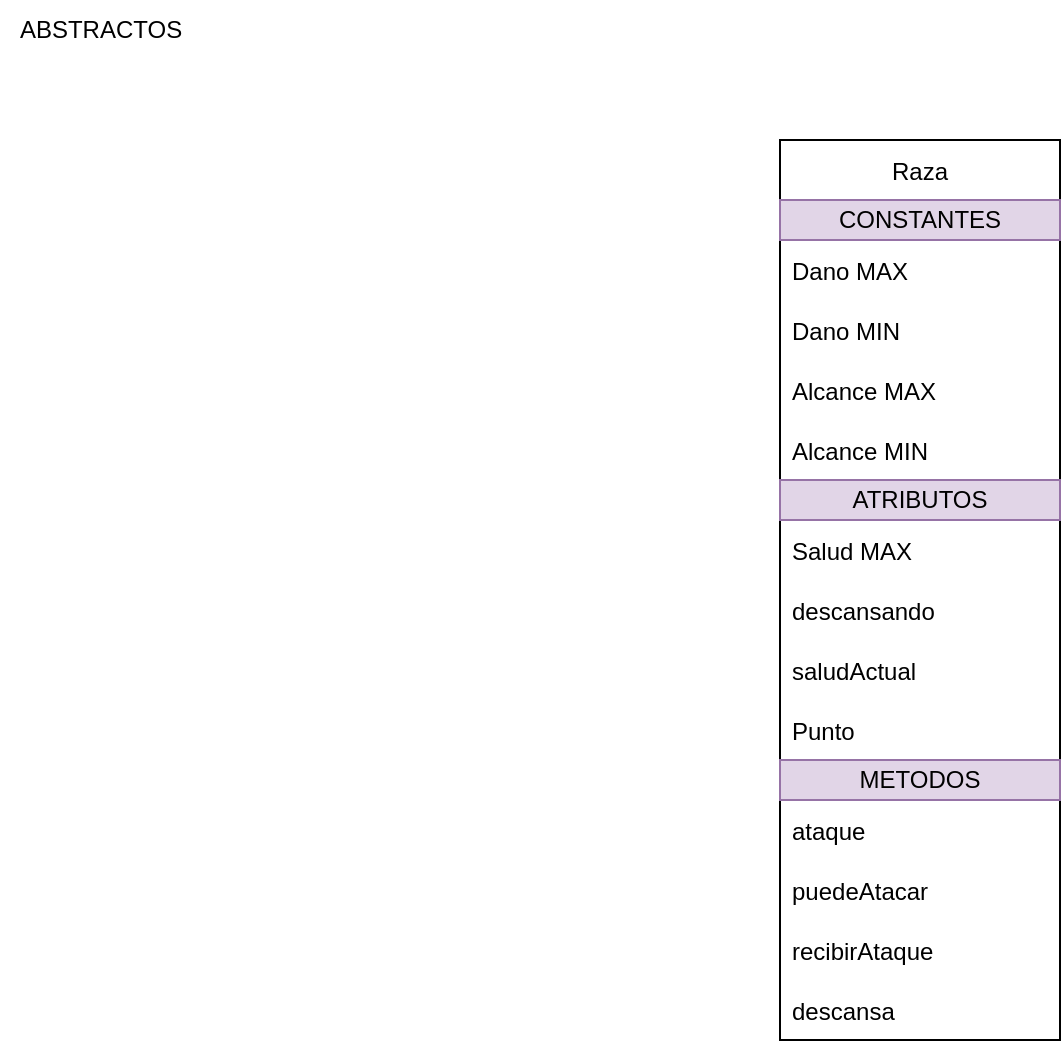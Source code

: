 <mxfile version="20.3.0" type="device"><diagram id="1JFkQ-INDoDuFfiUryZc" name="Page-1"><mxGraphModel dx="674" dy="857" grid="1" gridSize="10" guides="1" tooltips="1" connect="1" arrows="1" fold="1" page="1" pageScale="1" pageWidth="4681" pageHeight="3300" math="0" shadow="0"><root><mxCell id="0"/><mxCell id="1" parent="0"/><mxCell id="beh3Xao4Rw0M42-zr8fE-1" value="Raza" style="swimlane;fontStyle=0;childLayout=stackLayout;horizontal=1;startSize=30;horizontalStack=0;resizeParent=1;resizeParentMax=0;resizeLast=0;collapsible=1;marginBottom=0;" vertex="1" parent="1"><mxGeometry x="680" y="80" width="140" height="450" as="geometry"/></mxCell><mxCell id="beh3Xao4Rw0M42-zr8fE-15" value="CONSTANTES" style="rounded=0;whiteSpace=wrap;html=1;fillColor=#e1d5e7;strokeColor=#9673a6;" vertex="1" parent="beh3Xao4Rw0M42-zr8fE-1"><mxGeometry y="30" width="140" height="20" as="geometry"/></mxCell><mxCell id="beh3Xao4Rw0M42-zr8fE-8" value="Dano MAX" style="text;strokeColor=none;fillColor=none;align=left;verticalAlign=middle;spacingLeft=4;spacingRight=4;overflow=hidden;points=[[0,0.5],[1,0.5]];portConstraint=eastwest;rotatable=0;" vertex="1" parent="beh3Xao4Rw0M42-zr8fE-1"><mxGeometry y="50" width="140" height="30" as="geometry"/></mxCell><mxCell id="beh3Xao4Rw0M42-zr8fE-9" value="Dano MIN" style="text;strokeColor=none;fillColor=none;align=left;verticalAlign=middle;spacingLeft=4;spacingRight=4;overflow=hidden;points=[[0,0.5],[1,0.5]];portConstraint=eastwest;rotatable=0;" vertex="1" parent="beh3Xao4Rw0M42-zr8fE-1"><mxGeometry y="80" width="140" height="30" as="geometry"/></mxCell><mxCell id="beh3Xao4Rw0M42-zr8fE-19" value="Alcance MAX" style="text;strokeColor=none;fillColor=none;align=left;verticalAlign=middle;spacingLeft=4;spacingRight=4;overflow=hidden;points=[[0,0.5],[1,0.5]];portConstraint=eastwest;rotatable=0;" vertex="1" parent="beh3Xao4Rw0M42-zr8fE-1"><mxGeometry y="110" width="140" height="30" as="geometry"/></mxCell><mxCell id="beh3Xao4Rw0M42-zr8fE-20" value="Alcance MIN" style="text;strokeColor=none;fillColor=none;align=left;verticalAlign=middle;spacingLeft=4;spacingRight=4;overflow=hidden;points=[[0,0.5],[1,0.5]];portConstraint=eastwest;rotatable=0;" vertex="1" parent="beh3Xao4Rw0M42-zr8fE-1"><mxGeometry y="140" width="140" height="30" as="geometry"/></mxCell><mxCell id="beh3Xao4Rw0M42-zr8fE-14" value="ATRIBUTOS" style="rounded=0;whiteSpace=wrap;html=1;fillColor=#e1d5e7;strokeColor=#9673a6;" vertex="1" parent="beh3Xao4Rw0M42-zr8fE-1"><mxGeometry y="170" width="140" height="20" as="geometry"/></mxCell><mxCell id="beh3Xao4Rw0M42-zr8fE-2" value="Salud MAX" style="text;strokeColor=none;fillColor=none;align=left;verticalAlign=middle;spacingLeft=4;spacingRight=4;overflow=hidden;points=[[0,0.5],[1,0.5]];portConstraint=eastwest;rotatable=0;" vertex="1" parent="beh3Xao4Rw0M42-zr8fE-1"><mxGeometry y="190" width="140" height="30" as="geometry"/></mxCell><mxCell id="beh3Xao4Rw0M42-zr8fE-3" value="descansando" style="text;strokeColor=none;fillColor=none;align=left;verticalAlign=middle;spacingLeft=4;spacingRight=4;overflow=hidden;points=[[0,0.5],[1,0.5]];portConstraint=eastwest;rotatable=0;" vertex="1" parent="beh3Xao4Rw0M42-zr8fE-1"><mxGeometry y="220" width="140" height="30" as="geometry"/></mxCell><mxCell id="beh3Xao4Rw0M42-zr8fE-18" value="saludActual" style="text;strokeColor=none;fillColor=none;align=left;verticalAlign=middle;spacingLeft=4;spacingRight=4;overflow=hidden;points=[[0,0.5],[1,0.5]];portConstraint=eastwest;rotatable=0;" vertex="1" parent="beh3Xao4Rw0M42-zr8fE-1"><mxGeometry y="250" width="140" height="30" as="geometry"/></mxCell><mxCell id="beh3Xao4Rw0M42-zr8fE-21" value="Punto" style="text;strokeColor=none;fillColor=none;align=left;verticalAlign=middle;spacingLeft=4;spacingRight=4;overflow=hidden;points=[[0,0.5],[1,0.5]];portConstraint=eastwest;rotatable=0;" vertex="1" parent="beh3Xao4Rw0M42-zr8fE-1"><mxGeometry y="280" width="140" height="30" as="geometry"/></mxCell><mxCell id="beh3Xao4Rw0M42-zr8fE-16" value="METODOS" style="rounded=0;whiteSpace=wrap;html=1;fillColor=#e1d5e7;strokeColor=#9673a6;" vertex="1" parent="beh3Xao4Rw0M42-zr8fE-1"><mxGeometry y="310" width="140" height="20" as="geometry"/></mxCell><mxCell id="beh3Xao4Rw0M42-zr8fE-6" value="ataque" style="text;strokeColor=none;fillColor=none;align=left;verticalAlign=middle;spacingLeft=4;spacingRight=4;overflow=hidden;points=[[0,0.5],[1,0.5]];portConstraint=eastwest;rotatable=0;" vertex="1" parent="beh3Xao4Rw0M42-zr8fE-1"><mxGeometry y="330" width="140" height="30" as="geometry"/></mxCell><mxCell id="beh3Xao4Rw0M42-zr8fE-10" value="puedeAtacar" style="text;strokeColor=none;fillColor=none;align=left;verticalAlign=middle;spacingLeft=4;spacingRight=4;overflow=hidden;points=[[0,0.5],[1,0.5]];portConstraint=eastwest;rotatable=0;" vertex="1" parent="beh3Xao4Rw0M42-zr8fE-1"><mxGeometry y="360" width="140" height="30" as="geometry"/></mxCell><mxCell id="beh3Xao4Rw0M42-zr8fE-7" value="recibirAtaque" style="text;strokeColor=none;fillColor=none;align=left;verticalAlign=middle;spacingLeft=4;spacingRight=4;overflow=hidden;points=[[0,0.5],[1,0.5]];portConstraint=eastwest;rotatable=0;" vertex="1" parent="beh3Xao4Rw0M42-zr8fE-1"><mxGeometry y="390" width="140" height="30" as="geometry"/></mxCell><mxCell id="beh3Xao4Rw0M42-zr8fE-4" value="descansa" style="text;strokeColor=none;fillColor=none;align=left;verticalAlign=middle;spacingLeft=4;spacingRight=4;overflow=hidden;points=[[0,0.5],[1,0.5]];portConstraint=eastwest;rotatable=0;" vertex="1" parent="beh3Xao4Rw0M42-zr8fE-1"><mxGeometry y="420" width="140" height="30" as="geometry"/></mxCell><mxCell id="beh3Xao4Rw0M42-zr8fE-5" value="ABSTRACTOS" style="text;html=1;resizable=0;autosize=1;align=center;verticalAlign=middle;points=[];fillColor=none;strokeColor=none;rounded=0;" vertex="1" parent="1"><mxGeometry x="290" y="10" width="100" height="30" as="geometry"/></mxCell></root></mxGraphModel></diagram></mxfile>